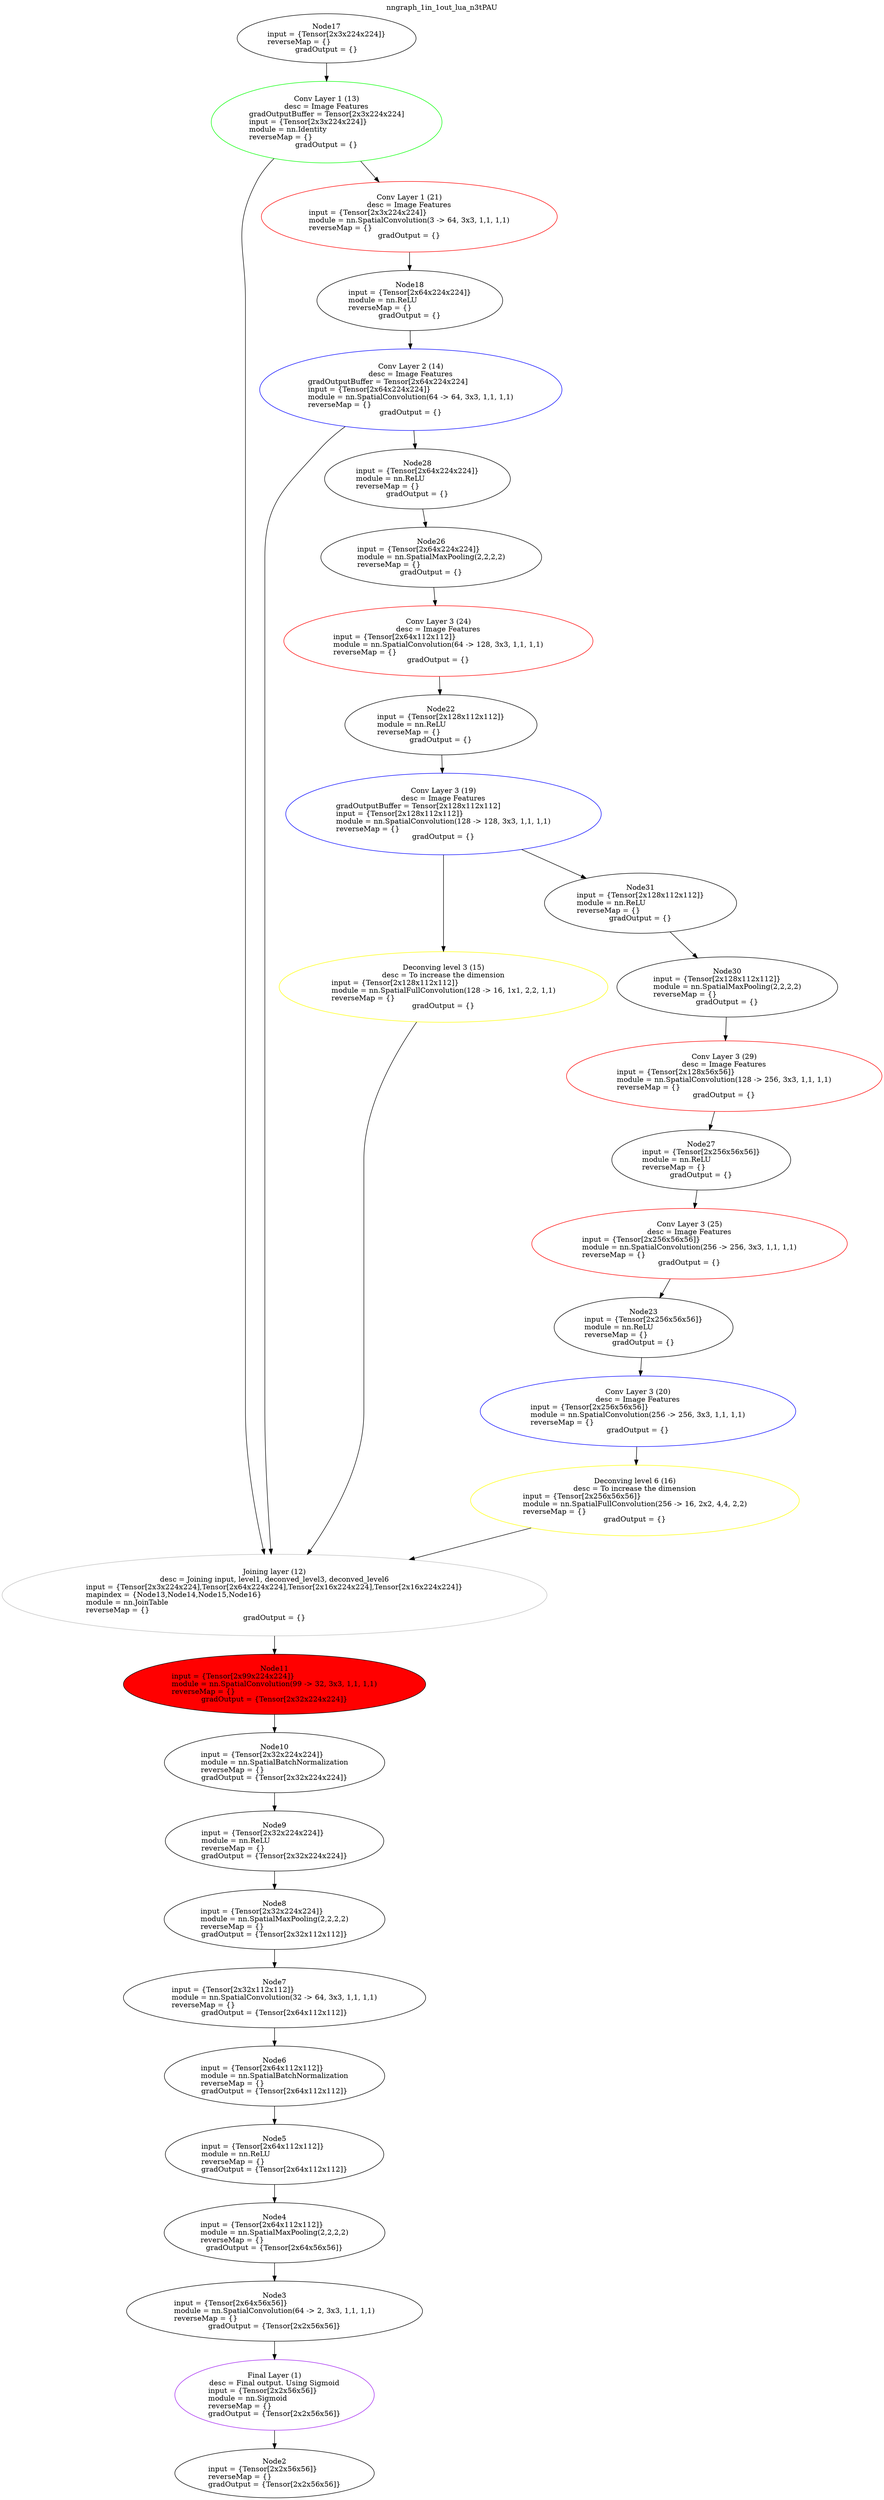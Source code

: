 digraph G {
labelloc="t";
label="nngraph_1in_1out_lua_n3tPAU";
node [shape = oval]; 
n1[label="Final Layer (1)\ndesc = Final output. Using Sigmoid\ninput = {Tensor[2x2x56x56]}\lmodule = nn.Sigmoid\lreverseMap = {}\lgradOutput = {Tensor[2x2x56x56]}" color=purple tooltip="[./Net2.lua]:85_"];
n2[label="Node2\ninput = {Tensor[2x2x56x56]}\lreverseMap = {}\lgradOutput = {Tensor[2x2x56x56]}" tooltip="[[C]]:-1_"];
n3[label="Node3\ninput = {Tensor[2x64x56x56]}\lmodule = nn.SpatialConvolution(64 -> 2, 3x3, 1,1, 1,1)\lreverseMap = {}\lgradOutput = {Tensor[2x2x56x56]}" tooltip="[./Net2.lua]:85_"];
n4[label="Node4\ninput = {Tensor[2x64x112x112]}\lmodule = nn.SpatialMaxPooling(2,2,2,2)\lreverseMap = {}\lgradOutput = {Tensor[2x64x56x56]}" tooltip="[./Net2.lua]:83_"];
n5[label="Node5\ninput = {Tensor[2x64x112x112]}\lmodule = nn.ReLU\lreverseMap = {}\lgradOutput = {Tensor[2x64x112x112]}" tooltip="[./Net2.lua]:83_"];
n6[label="Node6\ninput = {Tensor[2x64x112x112]}\lmodule = nn.SpatialBatchNormalization\lreverseMap = {}\lgradOutput = {Tensor[2x64x112x112]}" tooltip="[./Net2.lua]:82_"];
n7[label="Node7\ninput = {Tensor[2x32x112x112]}\lmodule = nn.SpatialConvolution(32 -> 64, 3x3, 1,1, 1,1)\lreverseMap = {}\lgradOutput = {Tensor[2x64x112x112]}" tooltip="[./Net2.lua]:82_"];
n8[label="Node8\ninput = {Tensor[2x32x224x224]}\lmodule = nn.SpatialMaxPooling(2,2,2,2)\lreverseMap = {}\lgradOutput = {Tensor[2x32x112x112]}" tooltip="[./Net2.lua]:80_"];
n9[label="Node9\ninput = {Tensor[2x32x224x224]}\lmodule = nn.ReLU\lreverseMap = {}\lgradOutput = {Tensor[2x32x224x224]}" tooltip="[./Net2.lua]:80_"];
n10[label="Node10\ninput = {Tensor[2x32x224x224]}\lmodule = nn.SpatialBatchNormalization\lreverseMap = {}\lgradOutput = {Tensor[2x32x224x224]}" tooltip="[./Net2.lua]:79_"];
n11[label="Node11\ninput = {Tensor[2x99x224x224]}\lmodule = nn.SpatialConvolution(99 -> 32, 3x3, 1,1, 1,1)\lreverseMap = {}\lgradOutput = {Tensor[2x32x224x224]}" tooltip="[./Net2.lua]:79_"];
n12[label="Joining layer (12)\ndesc = Joining input, level1, deconved_level3, deconved_level6\ninput = {Tensor[2x3x224x224],Tensor[2x64x224x224],Tensor[2x16x224x224],Tensor[2x16x224x224]}\lmapindex = {Node13,Node14,Node15,Node16}\lmodule = nn.JoinTable\lreverseMap = {}\lgradOutput = {}" color=grey tooltip="[./Net2.lua]:72_"];
n13[label="Conv Layer 1 (13)\ndesc = Image Features\ngradOutputBuffer = Tensor[2x3x224x224]\linput = {Tensor[2x3x224x224]}\lmodule = nn.Identity\lreverseMap = {}\lgradOutput = {}" color=green tooltip="[./Net2.lua]:11_"];
n14[label="Conv Layer 2 (14)\ndesc = Image Features\ngradOutputBuffer = Tensor[2x64x224x224]\linput = {Tensor[2x64x224x224]}\lmodule = nn.SpatialConvolution(64 -> 64, 3x3, 1,1, 1,1)\lreverseMap = {}\lgradOutput = {}" color=blue tooltip="[./Net2.lua]:36_"];
n15[label="Deconving level 3 (15)\ndesc = To increase the dimension\ninput = {Tensor[2x128x112x112]}\lmodule = nn.SpatialFullConvolution(128 -> 16, 1x1, 2,2, 1,1)\lreverseMap = {}\lgradOutput = {}" color=yellow tooltip="[./Net2.lua]:64_"];
n16[label="Deconving level 6 (16)\ndesc = To increase the dimension\ninput = {Tensor[2x256x56x56]}\lmodule = nn.SpatialFullConvolution(256 -> 16, 2x2, 4,4, 2,2)\lreverseMap = {}\lgradOutput = {}" color=yellow tooltip="[./Net2.lua]:68_"];
n17[label="Node17\ninput = {Tensor[2x3x224x224]}\lreverseMap = {}\lgradOutput = {}" tooltip="[[C]]:-1_"];
n18[label="Node18\ninput = {Tensor[2x64x224x224]}\lmodule = nn.ReLU\lreverseMap = {}\lgradOutput = {}" tooltip="[./Net2.lua]:36_"];
n19[label="Conv Layer 3 (19)\ndesc = Image Features\ngradOutputBuffer = Tensor[2x128x112x112]\linput = {Tensor[2x128x112x112]}\lmodule = nn.SpatialConvolution(128 -> 128, 3x3, 1,1, 1,1)\lreverseMap = {}\lgradOutput = {}" color=blue tooltip="[./Net2.lua]:44_"];
n20[label="Conv Layer 3 (20)\ndesc = Image Features\ninput = {Tensor[2x256x56x56]}\lmodule = nn.SpatialConvolution(256 -> 256, 3x3, 1,1, 1,1)\lreverseMap = {}\lgradOutput = {}" color=blue tooltip="[./Net2.lua]:56_"];
n21[label="Conv Layer 1 (21)\ndesc = Image Features\ninput = {Tensor[2x3x224x224]}\lmodule = nn.SpatialConvolution(3 -> 64, 3x3, 1,1, 1,1)\lreverseMap = {}\lgradOutput = {}" color=red tooltip="[./Net2.lua]:32_"];
n22[label="Node22\ninput = {Tensor[2x128x112x112]}\lmodule = nn.ReLU\lreverseMap = {}\lgradOutput = {}" tooltip="[./Net2.lua]:44_"];
n23[label="Node23\ninput = {Tensor[2x256x56x56]}\lmodule = nn.ReLU\lreverseMap = {}\lgradOutput = {}" tooltip="[./Net2.lua]:56_"];
n24[label="Conv Layer 3 (24)\ndesc = Image Features\ninput = {Tensor[2x64x112x112]}\lmodule = nn.SpatialConvolution(64 -> 128, 3x3, 1,1, 1,1)\lreverseMap = {}\lgradOutput = {}" color=red tooltip="[./Net2.lua]:40_"];
n25[label="Conv Layer 3 (25)\ndesc = Image Features\ninput = {Tensor[2x256x56x56]}\lmodule = nn.SpatialConvolution(256 -> 256, 3x3, 1,1, 1,1)\lreverseMap = {}\lgradOutput = {}" color=red tooltip="[./Net2.lua]:52_"];
n26[label="Node26\ninput = {Tensor[2x64x224x224]}\lmodule = nn.SpatialMaxPooling(2,2,2,2)\lreverseMap = {}\lgradOutput = {}" tooltip="[./Net2.lua]:40_"];
n27[label="Node27\ninput = {Tensor[2x256x56x56]}\lmodule = nn.ReLU\lreverseMap = {}\lgradOutput = {}" tooltip="[./Net2.lua]:52_"];
n28[label="Node28\ninput = {Tensor[2x64x224x224]}\lmodule = nn.ReLU\lreverseMap = {}\lgradOutput = {}" tooltip="[./Net2.lua]:40_"];
n29[label="Conv Layer 3 (29)\ndesc = Image Features\ninput = {Tensor[2x128x56x56]}\lmodule = nn.SpatialConvolution(128 -> 256, 3x3, 1,1, 1,1)\lreverseMap = {}\lgradOutput = {}" color=red tooltip="[./Net2.lua]:48_"];
n30[label="Node30\ninput = {Tensor[2x128x112x112]}\lmodule = nn.SpatialMaxPooling(2,2,2,2)\lreverseMap = {}\lgradOutput = {}" tooltip="[./Net2.lua]:48_"];
n31[label="Node31\ninput = {Tensor[2x128x112x112]}\lmodule = nn.ReLU\lreverseMap = {}\lgradOutput = {}" tooltip="[./Net2.lua]:48_"];
n1 -> n2;
n3 -> n1;
n4 -> n3;
n5 -> n4;
n6 -> n5;
n7 -> n6;
n8 -> n7;
n9 -> n8;
n10 -> n9;
n11 -> n10;
n12 -> n11;
n13 -> n12;
n14 -> n12;
n15 -> n12;
n16 -> n12;
n17 -> n13;
n18 -> n14;
n19 -> n15;
n20 -> n16;
n21 -> n18;
n22 -> n19;
n23 -> n20;
n13 -> n21;
n24 -> n22;
n25 -> n23;
n26 -> n24;
n27 -> n25;
n28 -> n26;
n29 -> n27;
n14 -> n28;
n30 -> n29;
n31 -> n30;
n19 -> n31;
n11[style=filled, fillcolor=red];
}